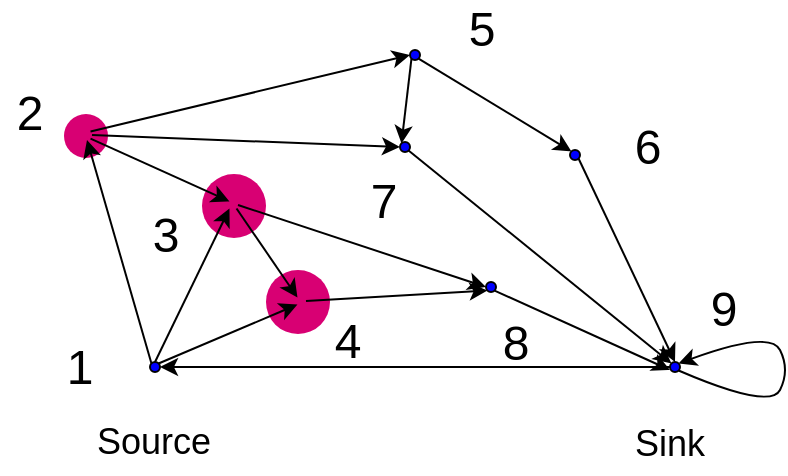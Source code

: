 <mxfile>
    <diagram id="vahNezfCBUmYsB58wnPX" name="Page-1">
        <mxGraphModel dx="690" dy="254" grid="1" gridSize="10" guides="1" tooltips="1" connect="1" arrows="1" fold="1" page="1" pageScale="1" pageWidth="800" pageHeight="800" background="none" math="0" shadow="0">
            <root>
                <mxCell id="0"/>
                <mxCell id="1" parent="0"/>
                <mxCell id="4" value="" style="ellipse;whiteSpace=wrap;html=1;aspect=fixed;fillColor=#0000FF;fontColor=#ffffff;strokeColor=default;shadow=0;gradientColor=none;" parent="1" vertex="1">
                    <mxGeometry x="273" y="263" width="5" height="5" as="geometry"/>
                </mxCell>
                <mxCell id="8" value="" style="ellipse;whiteSpace=wrap;html=1;aspect=fixed;fillColor=#0000FF;fontColor=#ffffff;strokeColor=default;shadow=0;gradientColor=none;" parent="1" vertex="1">
                    <mxGeometry x="239" y="215" width="5" height="5" as="geometry"/>
                </mxCell>
                <mxCell id="9" value="" style="ellipse;whiteSpace=wrap;html=1;aspect=fixed;fillColor=#0000FF;fontColor=#ffffff;strokeColor=default;shadow=0;gradientColor=none;" parent="1" vertex="1">
                    <mxGeometry x="166" y="180" width="5" height="5" as="geometry"/>
                </mxCell>
                <mxCell id="54" value="" style="ellipse;whiteSpace=wrap;html=1;aspect=fixed;fillColor=#d80073;fontColor=#ffffff;strokeColor=none;shadow=0;" parent="1" vertex="1">
                    <mxGeometry x="226" y="202" width="32" height="32" as="geometry"/>
                </mxCell>
                <mxCell id="55" value="" style="ellipse;whiteSpace=wrap;html=1;aspect=fixed;fillColor=#d80073;fontColor=#ffffff;strokeColor=none;shadow=0;" parent="1" vertex="1">
                    <mxGeometry x="258" y="250" width="32" height="32" as="geometry"/>
                </mxCell>
                <mxCell id="2" value="" style="ellipse;whiteSpace=wrap;html=1;aspect=fixed;fillColor=#0000FF;fontColor=#ffffff;strokeColor=default;shadow=0;gradientColor=none;" parent="1" vertex="1">
                    <mxGeometry x="200" y="296" width="5" height="5" as="geometry"/>
                </mxCell>
                <mxCell id="53" value="" style="ellipse;whiteSpace=wrap;html=1;aspect=fixed;fillColor=#d80073;fontColor=#ffffff;strokeColor=none;shadow=0;" parent="1" vertex="1">
                    <mxGeometry x="157" y="172" width="22" height="22" as="geometry"/>
                </mxCell>
                <mxCell id="14" style="edgeStyle=none;html=1;exitX=0.5;exitY=0;exitDx=0;exitDy=0;entryX=0;entryY=1;entryDx=0;entryDy=0;strokeWidth=1;" parent="1" source="2" target="8" edge="1">
                    <mxGeometry relative="1" as="geometry"/>
                </mxCell>
                <mxCell id="18" style="edgeStyle=none;html=1;exitX=0;exitY=0;exitDx=0;exitDy=0;entryX=0.5;entryY=1;entryDx=0;entryDy=0;strokeWidth=1;" parent="1" source="2" target="9" edge="1">
                    <mxGeometry relative="1" as="geometry"/>
                </mxCell>
                <mxCell id="3" value="" style="ellipse;whiteSpace=wrap;html=1;aspect=fixed;fillColor=#0000FF;fontColor=#ffffff;strokeColor=default;shadow=0;gradientColor=none;" parent="1" vertex="1">
                    <mxGeometry x="460" y="296" width="5" height="5" as="geometry"/>
                </mxCell>
                <mxCell id="16" style="edgeStyle=none;html=1;exitX=1;exitY=0.5;exitDx=0;exitDy=0;entryX=0;entryY=1;entryDx=0;entryDy=0;strokeWidth=1;" parent="1" source="4" target="12" edge="1">
                    <mxGeometry relative="1" as="geometry"/>
                </mxCell>
                <mxCell id="5" value="" style="endArrow=classic;html=1;exitX=0;exitY=0.5;exitDx=0;exitDy=0;entryX=1;entryY=0.5;entryDx=0;entryDy=0;strokeWidth=1;" parent="1" source="3" target="2" edge="1">
                    <mxGeometry width="50" height="50" relative="1" as="geometry">
                        <mxPoint x="310" y="326" as="sourcePoint"/>
                        <mxPoint x="360" y="276" as="targetPoint"/>
                    </mxGeometry>
                </mxCell>
                <mxCell id="6" value="" style="endArrow=classic;html=1;exitX=1;exitY=0;exitDx=0;exitDy=0;entryX=0;entryY=1;entryDx=0;entryDy=0;strokeWidth=1;" parent="1" source="2" target="4" edge="1">
                    <mxGeometry width="50" height="50" relative="1" as="geometry">
                        <mxPoint x="310" y="320" as="sourcePoint"/>
                        <mxPoint x="360" y="270" as="targetPoint"/>
                    </mxGeometry>
                </mxCell>
                <mxCell id="15" style="edgeStyle=none;html=1;exitX=1;exitY=1;exitDx=0;exitDy=0;entryX=0;entryY=0;entryDx=0;entryDy=0;strokeWidth=1;" parent="1" source="8" target="4" edge="1">
                    <mxGeometry relative="1" as="geometry"/>
                </mxCell>
                <mxCell id="17" style="edgeStyle=none;html=1;exitX=1;exitY=0.5;exitDx=0;exitDy=0;entryX=0;entryY=0.5;entryDx=0;entryDy=0;strokeWidth=1;" parent="1" source="8" target="12" edge="1">
                    <mxGeometry relative="1" as="geometry"/>
                </mxCell>
                <mxCell id="19" style="edgeStyle=none;html=1;exitX=1;exitY=0;exitDx=0;exitDy=0;entryX=0;entryY=0.5;entryDx=0;entryDy=0;strokeWidth=1;" parent="1" source="9" target="10" edge="1">
                    <mxGeometry relative="1" as="geometry"/>
                </mxCell>
                <mxCell id="20" style="edgeStyle=none;html=1;exitX=1;exitY=0.5;exitDx=0;exitDy=0;entryX=0;entryY=0.5;entryDx=0;entryDy=0;strokeWidth=1;" parent="1" source="9" target="11" edge="1">
                    <mxGeometry relative="1" as="geometry"/>
                </mxCell>
                <mxCell id="21" style="edgeStyle=none;html=1;exitX=1;exitY=1;exitDx=0;exitDy=0;entryX=0;entryY=0;entryDx=0;entryDy=0;strokeWidth=1;" parent="1" source="9" target="8" edge="1">
                    <mxGeometry relative="1" as="geometry"/>
                </mxCell>
                <mxCell id="25" style="edgeStyle=none;html=1;exitX=1;exitY=1;exitDx=0;exitDy=0;entryX=0;entryY=0;entryDx=0;entryDy=0;strokeWidth=1;" parent="1" source="10" target="13" edge="1">
                    <mxGeometry relative="1" as="geometry"/>
                </mxCell>
                <mxCell id="10" value="" style="ellipse;whiteSpace=wrap;html=1;aspect=fixed;fillColor=#0000FF;fontColor=#ffffff;strokeColor=default;shadow=0;gradientColor=none;" parent="1" vertex="1">
                    <mxGeometry x="330" y="140" width="5" height="5" as="geometry"/>
                </mxCell>
                <mxCell id="24" style="edgeStyle=none;html=1;exitX=1;exitY=1;exitDx=0;exitDy=0;entryX=0;entryY=0;entryDx=0;entryDy=0;strokeWidth=1;" parent="1" source="11" target="3" edge="1">
                    <mxGeometry relative="1" as="geometry"/>
                </mxCell>
                <mxCell id="11" value="" style="ellipse;whiteSpace=wrap;html=1;aspect=fixed;fillColor=#0000FF;fontColor=#ffffff;strokeColor=default;shadow=0;gradientColor=none;" parent="1" vertex="1">
                    <mxGeometry x="325" y="186" width="5" height="5" as="geometry"/>
                </mxCell>
                <mxCell id="23" style="edgeStyle=none;html=1;exitX=1;exitY=1;exitDx=0;exitDy=0;strokeWidth=1;" parent="1" source="12" edge="1">
                    <mxGeometry relative="1" as="geometry">
                        <mxPoint x="390" y="250" as="sourcePoint"/>
                        <mxPoint x="460" y="300" as="targetPoint"/>
                    </mxGeometry>
                </mxCell>
                <mxCell id="12" value="" style="ellipse;whiteSpace=wrap;html=1;aspect=fixed;fillColor=#0000FF;fontColor=#ffffff;strokeColor=default;shadow=0;gradientColor=none;" parent="1" vertex="1">
                    <mxGeometry x="368" y="256" width="5" height="5" as="geometry"/>
                </mxCell>
                <mxCell id="22" style="edgeStyle=none;html=1;exitX=1;exitY=1;exitDx=0;exitDy=0;entryX=0.5;entryY=0;entryDx=0;entryDy=0;strokeWidth=1;" parent="1" source="13" target="3" edge="1">
                    <mxGeometry relative="1" as="geometry"/>
                </mxCell>
                <mxCell id="13" value="" style="ellipse;whiteSpace=wrap;html=1;aspect=fixed;fillColor=#0000FF;fontColor=#ffffff;strokeColor=default;shadow=0;gradientColor=none;" parent="1" vertex="1">
                    <mxGeometry x="410" y="190" width="5" height="5" as="geometry"/>
                </mxCell>
                <mxCell id="27" value="" style="curved=1;endArrow=classic;html=1;exitX=1;exitY=1;exitDx=0;exitDy=0;entryX=1;entryY=0;entryDx=0;entryDy=0;strokeWidth=1;" parent="1" source="3" target="3" edge="1">
                    <mxGeometry width="50" height="50" relative="1" as="geometry">
                        <mxPoint x="500" y="350" as="sourcePoint"/>
                        <mxPoint x="550" y="300" as="targetPoint"/>
                        <Array as="points">
                            <mxPoint x="510" y="320"/>
                            <mxPoint x="520" y="300"/>
                            <mxPoint x="510" y="280"/>
                        </Array>
                    </mxGeometry>
                </mxCell>
                <mxCell id="39" value="Source" style="text;html=1;strokeColor=none;fillColor=none;align=center;verticalAlign=middle;whiteSpace=wrap;rounded=0;shadow=0;fontSize=18;" parent="1" vertex="1">
                    <mxGeometry x="172" y="321" width="60" height="30" as="geometry"/>
                </mxCell>
                <mxCell id="40" value="Sink" style="text;html=1;strokeColor=none;fillColor=none;align=center;verticalAlign=middle;whiteSpace=wrap;rounded=0;shadow=0;fontSize=18;" parent="1" vertex="1">
                    <mxGeometry x="430" y="322" width="60" height="30" as="geometry"/>
                </mxCell>
                <mxCell id="44" value="1" style="text;html=1;strokeColor=none;fillColor=none;align=center;verticalAlign=middle;whiteSpace=wrap;rounded=0;fontSize=24;" parent="1" vertex="1">
                    <mxGeometry x="150" y="283.5" width="30" height="30" as="geometry"/>
                </mxCell>
                <mxCell id="45" value="2&lt;span style=&quot;color: rgba(0 , 0 , 0 , 0) ; font-family: monospace ; font-size: 0px&quot;&gt;%3CmxGraphModel%3E%3Croot%3E%3CmxCell%20id%3D%220%22%2F%3E%3CmxCell%20id%3D%221%22%20parent%3D%220%22%2F%3E%3CmxCell%20id%3D%222%22%20value%3D%221%22%20style%3D%22text%3Bhtml%3D1%3BstrokeColor%3Dnone%3BfillColor%3Dnone%3Balign%3Dcenter%3BverticalAlign%3Dmiddle%3BwhiteSpace%3Dwrap%3Brounded%3D0%3BfontSize%3D24%3B%22%20vertex%3D%221%22%20parent%3D%221%22%3E%3CmxGeometry%20x%3D%22150%22%20y%3D%22283.5%22%20width%3D%2230%22%20height%3D%2230%22%20as%3D%22geometry%22%2F%3E%3C%2FmxCell%3E%3C%2Froot%3E%3C%2FmxGraphModel%3E&lt;/span&gt;" style="text;html=1;strokeColor=none;fillColor=none;align=center;verticalAlign=middle;whiteSpace=wrap;rounded=0;fontSize=24;" parent="1" vertex="1">
                    <mxGeometry x="125" y="157" width="30" height="30" as="geometry"/>
                </mxCell>
                <mxCell id="46" value="3" style="text;html=1;strokeColor=none;fillColor=none;align=center;verticalAlign=middle;whiteSpace=wrap;rounded=0;fontSize=24;" parent="1" vertex="1">
                    <mxGeometry x="192.5" y="218" width="30" height="30" as="geometry"/>
                </mxCell>
                <mxCell id="47" value="4" style="text;html=1;strokeColor=none;fillColor=none;align=center;verticalAlign=middle;whiteSpace=wrap;rounded=0;fontSize=24;" parent="1" vertex="1">
                    <mxGeometry x="284" y="271" width="30" height="30" as="geometry"/>
                </mxCell>
                <mxCell id="48" value="5" style="text;html=1;strokeColor=none;fillColor=none;align=center;verticalAlign=middle;whiteSpace=wrap;rounded=0;fontSize=24;" parent="1" vertex="1">
                    <mxGeometry x="351" y="115" width="30" height="30" as="geometry"/>
                </mxCell>
                <mxCell id="49" value="6" style="text;html=1;strokeColor=none;fillColor=none;align=center;verticalAlign=middle;whiteSpace=wrap;rounded=0;fontSize=24;" parent="1" vertex="1">
                    <mxGeometry x="434" y="173.5" width="30" height="30" as="geometry"/>
                </mxCell>
                <mxCell id="50" value="7" style="text;html=1;strokeColor=none;fillColor=none;align=center;verticalAlign=middle;whiteSpace=wrap;rounded=0;fontSize=24;" parent="1" vertex="1">
                    <mxGeometry x="302" y="200.5" width="30" height="30" as="geometry"/>
                </mxCell>
                <mxCell id="51" value="8" style="text;html=1;strokeColor=none;fillColor=none;align=center;verticalAlign=middle;whiteSpace=wrap;rounded=0;fontSize=24;" parent="1" vertex="1">
                    <mxGeometry x="368" y="272" width="30" height="30" as="geometry"/>
                </mxCell>
                <mxCell id="52" value="9" style="text;html=1;strokeColor=none;fillColor=none;align=center;verticalAlign=middle;whiteSpace=wrap;rounded=0;fontSize=24;" parent="1" vertex="1">
                    <mxGeometry x="472" y="254.5" width="30" height="30" as="geometry"/>
                </mxCell>
                <mxCell id="56" style="edgeStyle=none;html=1;entryX=0;entryY=0;entryDx=0;entryDy=0;strokeWidth=1;exitX=0;exitY=1;exitDx=0;exitDy=0;" parent="1" source="10" target="11" edge="1">
                    <mxGeometry relative="1" as="geometry">
                        <mxPoint x="250" y="130" as="sourcePoint"/>
                        <mxPoint x="340" y="152.5" as="targetPoint"/>
                    </mxGeometry>
                </mxCell>
            </root>
        </mxGraphModel>
    </diagram>
</mxfile>